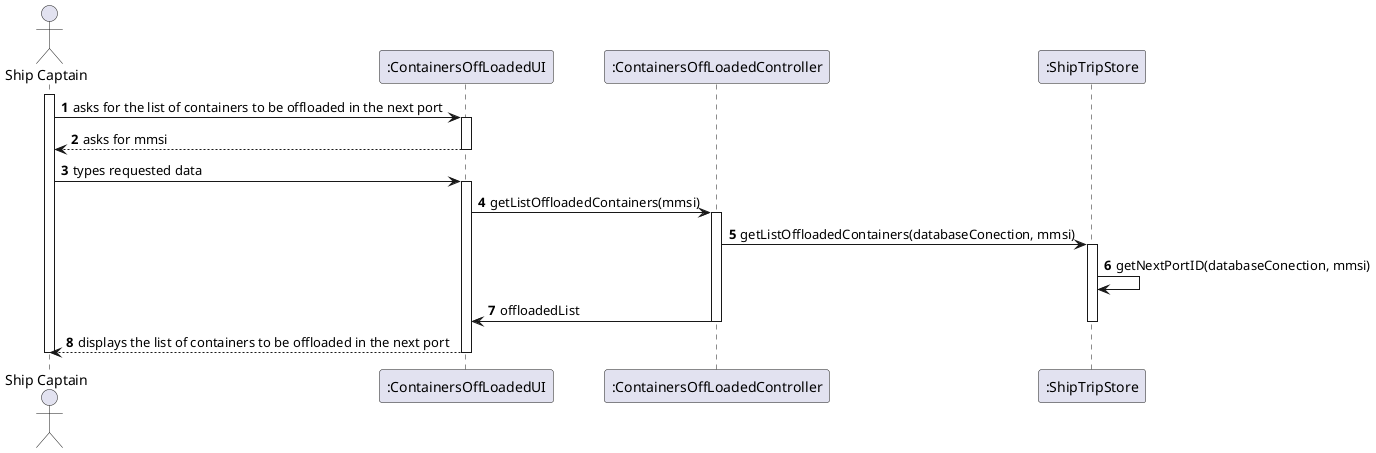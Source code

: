@startuml
autonumber
'hide footbox
actor "Ship Captain" as SC
participant ":ContainersOffLoadedUI" as UI
participant ":ContainersOffLoadedController" as CTRL
participant ":ShipTripStore" as SBST

activate SC
SC -> UI :asks for the list of containers to be offloaded in the next port
activate UI
UI --> SC : asks for mmsi
deactivate UI
SC -> UI : types requested data
activate UI

UI -> CTRL : getListOffloadedContainers(mmsi)
activate CTRL
CTRL -> SBST : getListOffloadedContainers(databaseConection, mmsi)

activate SBST
SBST -> SBST : getNextPortID(databaseConection, mmsi)
CTRL -> UI : offloadedList
deactivate SBST
deactivate CTRL
UI --> SC : displays the list of containers to be offloaded in the next port
deactivate UI
deactivate SC

@enduml
